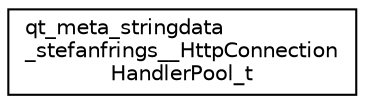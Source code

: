 digraph "Graphical Class Hierarchy"
{
  edge [fontname="Helvetica",fontsize="10",labelfontname="Helvetica",labelfontsize="10"];
  node [fontname="Helvetica",fontsize="10",shape=record];
  rankdir="LR";
  Node0 [label="qt_meta_stringdata\l_stefanfrings__HttpConnection\lHandlerPool_t",height=0.2,width=0.4,color="black", fillcolor="white", style="filled",URL="$structqt__meta__stringdata__stefanfrings_____http_connection_handler_pool__t.html"];
}
